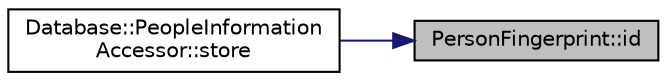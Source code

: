 digraph "PersonFingerprint::id"
{
 // LATEX_PDF_SIZE
  edge [fontname="Helvetica",fontsize="10",labelfontname="Helvetica",labelfontsize="10"];
  node [fontname="Helvetica",fontsize="10",shape=record];
  rankdir="RL";
  Node1 [label="PersonFingerprint::id",height=0.2,width=0.4,color="black", fillcolor="grey75", style="filled", fontcolor="black",tooltip=" "];
  Node1 -> Node2 [dir="back",color="midnightblue",fontsize="10",style="solid",fontname="Helvetica"];
  Node2 [label="Database::PeopleInformation\lAccessor::store",height=0.2,width=0.4,color="black", fillcolor="white", style="filled",URL="$class_database_1_1_people_information_accessor.html#a8be620fc54575a4fc1c7134df636a64a",tooltip=" "];
}
